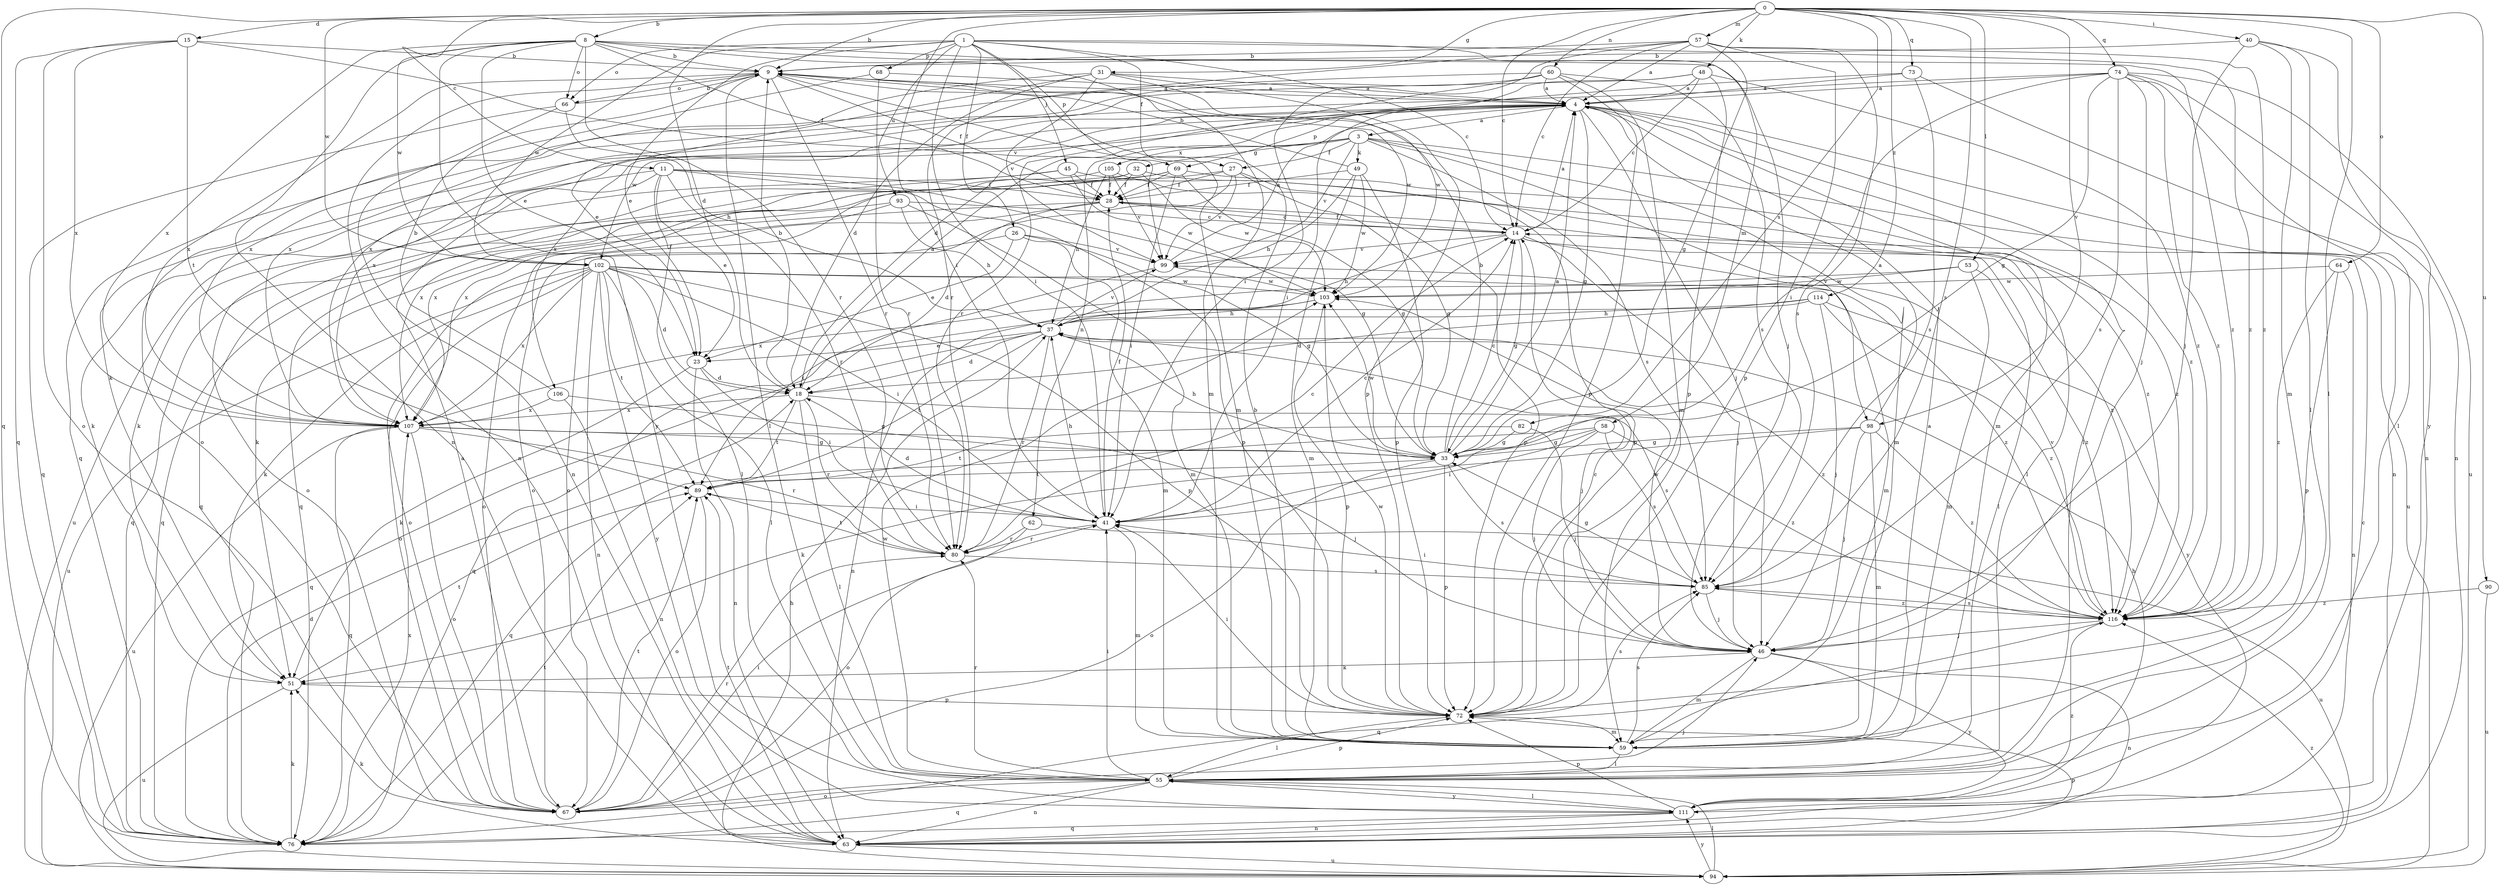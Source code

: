 strict digraph  {
0;
1;
3;
4;
8;
9;
11;
14;
15;
18;
23;
26;
27;
28;
31;
32;
33;
37;
40;
41;
45;
46;
48;
49;
51;
53;
55;
57;
58;
59;
60;
62;
63;
64;
66;
67;
68;
69;
72;
73;
74;
76;
80;
82;
85;
89;
90;
93;
94;
98;
99;
102;
103;
105;
106;
107;
111;
114;
116;
0 -> 8  [label=b];
0 -> 9  [label=b];
0 -> 11  [label=c];
0 -> 14  [label=c];
0 -> 15  [label=d];
0 -> 18  [label=d];
0 -> 31  [label=g];
0 -> 40  [label=i];
0 -> 41  [label=i];
0 -> 48  [label=k];
0 -> 53  [label=l];
0 -> 55  [label=l];
0 -> 57  [label=m];
0 -> 60  [label=n];
0 -> 64  [label=o];
0 -> 73  [label=q];
0 -> 74  [label=q];
0 -> 76  [label=q];
0 -> 82  [label=s];
0 -> 85  [label=s];
0 -> 90  [label=u];
0 -> 98  [label=v];
0 -> 102  [label=w];
0 -> 114  [label=z];
1 -> 14  [label=c];
1 -> 23  [label=e];
1 -> 26  [label=f];
1 -> 27  [label=f];
1 -> 41  [label=i];
1 -> 45  [label=j];
1 -> 58  [label=m];
1 -> 66  [label=o];
1 -> 68  [label=p];
1 -> 69  [label=p];
1 -> 93  [label=u];
1 -> 102  [label=w];
1 -> 116  [label=z];
3 -> 27  [label=f];
3 -> 32  [label=g];
3 -> 49  [label=k];
3 -> 59  [label=m];
3 -> 62  [label=n];
3 -> 85  [label=s];
3 -> 94  [label=u];
3 -> 98  [label=v];
3 -> 99  [label=v];
3 -> 105  [label=x];
4 -> 3  [label=a];
4 -> 33  [label=g];
4 -> 46  [label=j];
4 -> 55  [label=l];
4 -> 59  [label=m];
4 -> 63  [label=n];
4 -> 69  [label=p];
4 -> 102  [label=w];
4 -> 106  [label=x];
4 -> 107  [label=x];
4 -> 116  [label=z];
8 -> 9  [label=b];
8 -> 23  [label=e];
8 -> 28  [label=f];
8 -> 46  [label=j];
8 -> 59  [label=m];
8 -> 63  [label=n];
8 -> 66  [label=o];
8 -> 80  [label=r];
8 -> 102  [label=w];
8 -> 107  [label=x];
8 -> 111  [label=y];
8 -> 116  [label=z];
9 -> 4  [label=a];
9 -> 28  [label=f];
9 -> 55  [label=l];
9 -> 59  [label=m];
9 -> 63  [label=n];
9 -> 66  [label=o];
9 -> 80  [label=r];
9 -> 103  [label=w];
9 -> 107  [label=x];
11 -> 23  [label=e];
11 -> 28  [label=f];
11 -> 33  [label=g];
11 -> 51  [label=k];
11 -> 55  [label=l];
11 -> 67  [label=o];
11 -> 72  [label=p];
11 -> 80  [label=r];
14 -> 4  [label=a];
14 -> 28  [label=f];
14 -> 33  [label=g];
14 -> 37  [label=h];
14 -> 46  [label=j];
14 -> 55  [label=l];
14 -> 59  [label=m];
14 -> 99  [label=v];
15 -> 9  [label=b];
15 -> 67  [label=o];
15 -> 76  [label=q];
15 -> 89  [label=t];
15 -> 99  [label=v];
15 -> 107  [label=x];
18 -> 4  [label=a];
18 -> 9  [label=b];
18 -> 55  [label=l];
18 -> 80  [label=r];
18 -> 85  [label=s];
18 -> 89  [label=t];
18 -> 107  [label=x];
23 -> 18  [label=d];
23 -> 41  [label=i];
23 -> 51  [label=k];
23 -> 63  [label=n];
26 -> 23  [label=e];
26 -> 33  [label=g];
26 -> 59  [label=m];
26 -> 67  [label=o];
26 -> 99  [label=v];
27 -> 28  [label=f];
27 -> 33  [label=g];
27 -> 67  [label=o];
27 -> 72  [label=p];
27 -> 99  [label=v];
27 -> 107  [label=x];
28 -> 14  [label=c];
28 -> 18  [label=d];
28 -> 67  [label=o];
28 -> 76  [label=q];
28 -> 116  [label=z];
31 -> 4  [label=a];
31 -> 18  [label=d];
31 -> 23  [label=e];
31 -> 72  [label=p];
31 -> 99  [label=v];
31 -> 103  [label=w];
31 -> 107  [label=x];
32 -> 28  [label=f];
32 -> 55  [label=l];
32 -> 76  [label=q];
32 -> 103  [label=w];
32 -> 107  [label=x];
33 -> 4  [label=a];
33 -> 9  [label=b];
33 -> 14  [label=c];
33 -> 37  [label=h];
33 -> 67  [label=o];
33 -> 72  [label=p];
33 -> 85  [label=s];
33 -> 89  [label=t];
33 -> 103  [label=w];
37 -> 18  [label=d];
37 -> 23  [label=e];
37 -> 46  [label=j];
37 -> 76  [label=q];
37 -> 80  [label=r];
37 -> 89  [label=t];
37 -> 99  [label=v];
37 -> 116  [label=z];
40 -> 9  [label=b];
40 -> 46  [label=j];
40 -> 55  [label=l];
40 -> 59  [label=m];
40 -> 111  [label=y];
41 -> 14  [label=c];
41 -> 18  [label=d];
41 -> 28  [label=f];
41 -> 37  [label=h];
41 -> 59  [label=m];
41 -> 80  [label=r];
45 -> 28  [label=f];
45 -> 51  [label=k];
45 -> 94  [label=u];
45 -> 103  [label=w];
45 -> 116  [label=z];
46 -> 51  [label=k];
46 -> 59  [label=m];
46 -> 63  [label=n];
46 -> 103  [label=w];
46 -> 111  [label=y];
48 -> 4  [label=a];
48 -> 14  [label=c];
48 -> 41  [label=i];
48 -> 72  [label=p];
48 -> 107  [label=x];
48 -> 116  [label=z];
49 -> 9  [label=b];
49 -> 28  [label=f];
49 -> 37  [label=h];
49 -> 59  [label=m];
49 -> 72  [label=p];
49 -> 103  [label=w];
51 -> 72  [label=p];
51 -> 89  [label=t];
51 -> 94  [label=u];
53 -> 59  [label=m];
53 -> 103  [label=w];
53 -> 107  [label=x];
53 -> 116  [label=z];
55 -> 41  [label=i];
55 -> 63  [label=n];
55 -> 67  [label=o];
55 -> 72  [label=p];
55 -> 76  [label=q];
55 -> 80  [label=r];
55 -> 103  [label=w];
55 -> 111  [label=y];
57 -> 4  [label=a];
57 -> 9  [label=b];
57 -> 14  [label=c];
57 -> 33  [label=g];
57 -> 41  [label=i];
57 -> 72  [label=p];
57 -> 80  [label=r];
57 -> 85  [label=s];
57 -> 116  [label=z];
58 -> 33  [label=g];
58 -> 41  [label=i];
58 -> 46  [label=j];
58 -> 76  [label=q];
58 -> 85  [label=s];
58 -> 116  [label=z];
59 -> 4  [label=a];
59 -> 9  [label=b];
59 -> 55  [label=l];
59 -> 85  [label=s];
60 -> 4  [label=a];
60 -> 59  [label=m];
60 -> 72  [label=p];
60 -> 76  [label=q];
60 -> 80  [label=r];
60 -> 85  [label=s];
60 -> 107  [label=x];
62 -> 67  [label=o];
62 -> 80  [label=r];
62 -> 94  [label=u];
63 -> 51  [label=k];
63 -> 72  [label=p];
63 -> 89  [label=t];
63 -> 94  [label=u];
64 -> 63  [label=n];
64 -> 72  [label=p];
64 -> 103  [label=w];
64 -> 116  [label=z];
66 -> 9  [label=b];
66 -> 37  [label=h];
66 -> 63  [label=n];
66 -> 76  [label=q];
67 -> 4  [label=a];
67 -> 41  [label=i];
67 -> 46  [label=j];
67 -> 80  [label=r];
67 -> 89  [label=t];
68 -> 4  [label=a];
68 -> 67  [label=o];
68 -> 80  [label=r];
69 -> 28  [label=f];
69 -> 33  [label=g];
69 -> 41  [label=i];
69 -> 67  [label=o];
69 -> 107  [label=x];
69 -> 116  [label=z];
72 -> 14  [label=c];
72 -> 41  [label=i];
72 -> 55  [label=l];
72 -> 59  [label=m];
72 -> 85  [label=s];
72 -> 103  [label=w];
73 -> 4  [label=a];
73 -> 18  [label=d];
73 -> 63  [label=n];
73 -> 85  [label=s];
74 -> 4  [label=a];
74 -> 33  [label=g];
74 -> 41  [label=i];
74 -> 46  [label=j];
74 -> 51  [label=k];
74 -> 55  [label=l];
74 -> 63  [label=n];
74 -> 85  [label=s];
74 -> 94  [label=u];
74 -> 116  [label=z];
76 -> 18  [label=d];
76 -> 51  [label=k];
76 -> 89  [label=t];
76 -> 107  [label=x];
80 -> 14  [label=c];
80 -> 85  [label=s];
80 -> 89  [label=t];
82 -> 33  [label=g];
82 -> 46  [label=j];
82 -> 89  [label=t];
85 -> 33  [label=g];
85 -> 41  [label=i];
85 -> 46  [label=j];
85 -> 116  [label=z];
89 -> 41  [label=i];
89 -> 67  [label=o];
90 -> 94  [label=u];
90 -> 116  [label=z];
93 -> 14  [label=c];
93 -> 37  [label=h];
93 -> 51  [label=k];
93 -> 59  [label=m];
93 -> 76  [label=q];
94 -> 37  [label=h];
94 -> 55  [label=l];
94 -> 111  [label=y];
94 -> 116  [label=z];
98 -> 4  [label=a];
98 -> 33  [label=g];
98 -> 46  [label=j];
98 -> 51  [label=k];
98 -> 59  [label=m];
98 -> 116  [label=z];
99 -> 4  [label=a];
99 -> 89  [label=t];
99 -> 103  [label=w];
102 -> 18  [label=d];
102 -> 41  [label=i];
102 -> 51  [label=k];
102 -> 55  [label=l];
102 -> 63  [label=n];
102 -> 67  [label=o];
102 -> 72  [label=p];
102 -> 89  [label=t];
102 -> 94  [label=u];
102 -> 103  [label=w];
102 -> 107  [label=x];
102 -> 111  [label=y];
102 -> 116  [label=z];
103 -> 37  [label=h];
103 -> 63  [label=n];
103 -> 72  [label=p];
105 -> 28  [label=f];
105 -> 37  [label=h];
105 -> 72  [label=p];
105 -> 76  [label=q];
105 -> 99  [label=v];
106 -> 9  [label=b];
106 -> 33  [label=g];
106 -> 63  [label=n];
106 -> 107  [label=x];
107 -> 33  [label=g];
107 -> 46  [label=j];
107 -> 67  [label=o];
107 -> 76  [label=q];
107 -> 80  [label=r];
107 -> 94  [label=u];
111 -> 14  [label=c];
111 -> 37  [label=h];
111 -> 55  [label=l];
111 -> 63  [label=n];
111 -> 72  [label=p];
111 -> 76  [label=q];
111 -> 116  [label=z];
114 -> 18  [label=d];
114 -> 37  [label=h];
114 -> 46  [label=j];
114 -> 76  [label=q];
114 -> 111  [label=y];
114 -> 116  [label=z];
116 -> 46  [label=j];
116 -> 76  [label=q];
116 -> 85  [label=s];
116 -> 99  [label=v];
}
